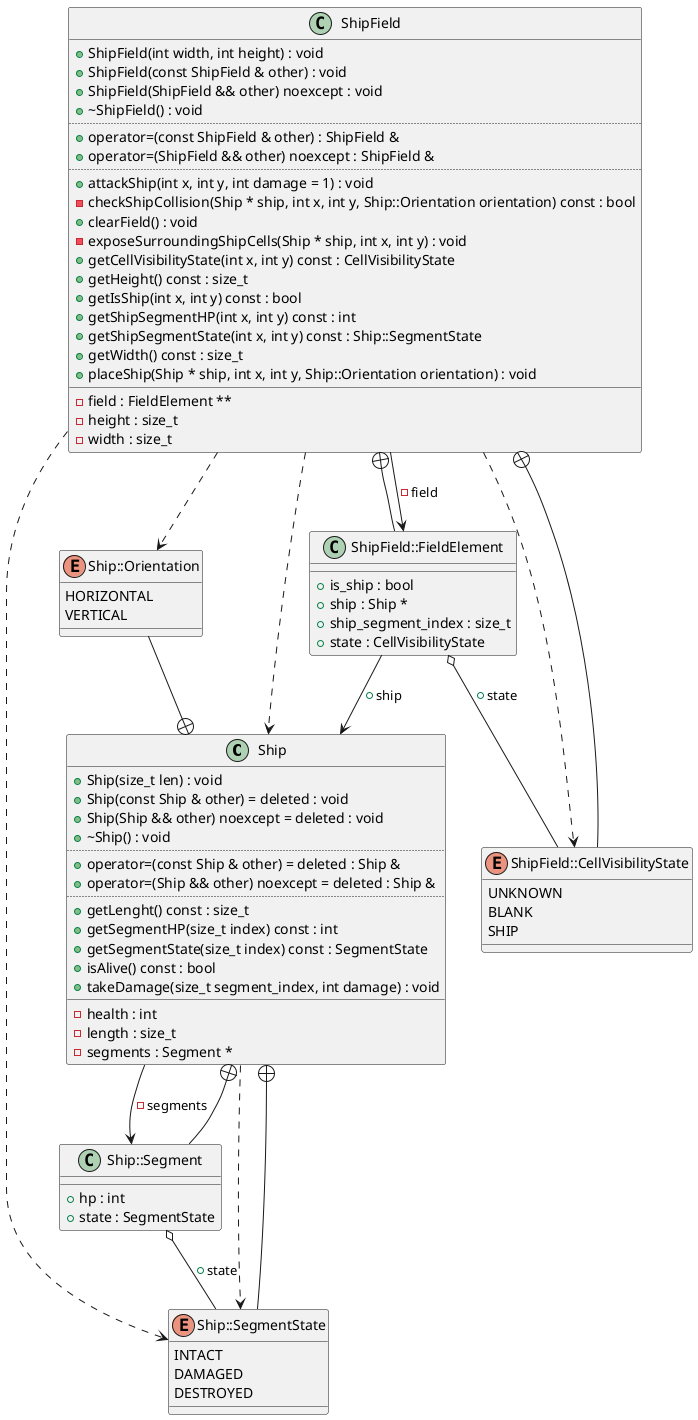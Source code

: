 @startuml
class "Ship" as C_0014529657433315016423
class C_0014529657433315016423 {
+Ship(size_t len) : void
+Ship(const Ship & other) = deleted : void
+Ship(Ship && other) noexcept = deleted : void
+~Ship() : void
..
+operator=(const Ship & other) = deleted : Ship &
+operator=(Ship && other) noexcept = deleted : Ship &
..
+getLenght() const : size_t
+getSegmentHP(size_t index) const : int
+getSegmentState(size_t index) const : SegmentState
+isAlive() const : bool
+takeDamage(size_t segment_index, int damage) : void
__
-health : int
-length : size_t
-segments : Segment *
}
enum "Ship::SegmentState" as C_0016593760204207859148
enum C_0016593760204207859148 {
INTACT
DAMAGED
DESTROYED
}
enum "Ship::Orientation" as C_0015200704647938469073
enum C_0015200704647938469073 {
HORIZONTAL
VERTICAL
}
class "Ship::Segment" as C_0000674658759292391449
class C_0000674658759292391449 {
__
+hp : int
+state : SegmentState
}
class "ShipField" as C_0003843296779074973901
class C_0003843296779074973901 {
+ShipField(int width, int height) : void
+ShipField(const ShipField & other) : void
+ShipField(ShipField && other) noexcept : void
+~ShipField() : void
..
+operator=(const ShipField & other) : ShipField &
+operator=(ShipField && other) noexcept : ShipField &
..
+attackShip(int x, int y, int damage = 1) : void
-checkShipCollision(Ship * ship, int x, int y, Ship::Orientation orientation) const : bool
+clearField() : void
-exposeSurroundingShipCells(Ship * ship, int x, int y) : void
+getCellVisibilityState(int x, int y) const : CellVisibilityState
+getHeight() const : size_t
+getIsShip(int x, int y) const : bool
+getShipSegmentHP(int x, int y) const : int
+getShipSegmentState(int x, int y) const : Ship::SegmentState
+getWidth() const : size_t
+placeShip(Ship * ship, int x, int y, Ship::Orientation orientation) : void
__
-field : FieldElement **
-height : size_t
-width : size_t
}
enum "ShipField::CellVisibilityState" as C_0014337503322603405869
enum C_0014337503322603405869 {
UNKNOWN
BLANK
SHIP
}
class "ShipField::FieldElement" as C_0000316359785794417378
class C_0000316359785794417378 {
__
+is_ship : bool
+ship : Ship *
+ship_segment_index : size_t
+state : CellVisibilityState
}
C_0014529657433315016423 ..> C_0016593760204207859148
C_0014529657433315016423 --> C_0000674658759292391449 : -segments
C_0016593760204207859148 --+ C_0014529657433315016423
C_0015200704647938469073 --+ C_0014529657433315016423
C_0000674658759292391449 --+ C_0014529657433315016423
C_0000674658759292391449 o-- C_0016593760204207859148 : +state
C_0003843296779074973901 ..> C_0014529657433315016423
C_0003843296779074973901 ..> C_0015200704647938469073
C_0003843296779074973901 ..> C_0014337503322603405869
C_0003843296779074973901 ..> C_0016593760204207859148
C_0003843296779074973901 --> C_0000316359785794417378 : -field
C_0014337503322603405869 --+ C_0003843296779074973901
C_0000316359785794417378 --+ C_0003843296779074973901
C_0000316359785794417378 o-- C_0014337503322603405869 : +state
C_0000316359785794417378 --> C_0014529657433315016423 : +ship

'Generated with clang-uml, version 0.5.5
'LLVM version clang version 18.1.8
@enduml
